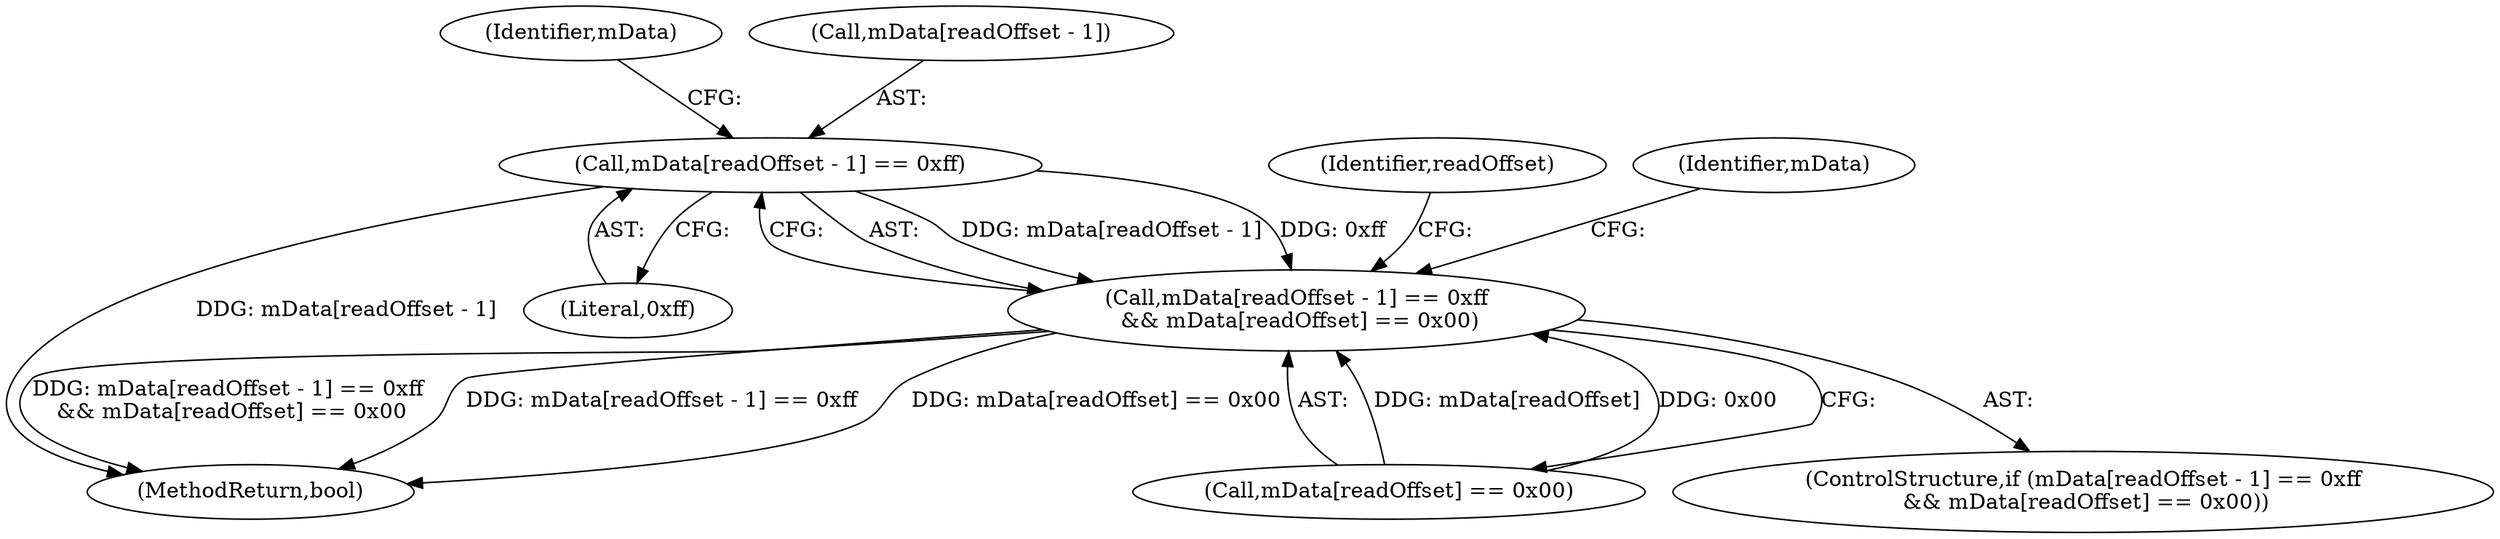 digraph "0_Android_6f1d990ce0f116a205f467d9eb2082795e33872b@API" {
"1000267" [label="(Call,mData[readOffset - 1] == 0xff)"];
"1000266" [label="(Call,mData[readOffset - 1] == 0xff\n && mData[readOffset] == 0x00)"];
"1000265" [label="(ControlStructure,if (mData[readOffset - 1] == 0xff\n && mData[readOffset] == 0x00))"];
"1000281" [label="(Identifier,readOffset)"];
"1000273" [label="(Literal,0xff)"];
"1000266" [label="(Call,mData[readOffset - 1] == 0xff\n && mData[readOffset] == 0x00)"];
"1000359" [label="(MethodReturn,bool)"];
"1000276" [label="(Identifier,mData)"];
"1000288" [label="(Identifier,mData)"];
"1000267" [label="(Call,mData[readOffset - 1] == 0xff)"];
"1000268" [label="(Call,mData[readOffset - 1])"];
"1000274" [label="(Call,mData[readOffset] == 0x00)"];
"1000267" -> "1000266"  [label="AST: "];
"1000267" -> "1000273"  [label="CFG: "];
"1000268" -> "1000267"  [label="AST: "];
"1000273" -> "1000267"  [label="AST: "];
"1000276" -> "1000267"  [label="CFG: "];
"1000266" -> "1000267"  [label="CFG: "];
"1000267" -> "1000359"  [label="DDG: mData[readOffset - 1]"];
"1000267" -> "1000266"  [label="DDG: mData[readOffset - 1]"];
"1000267" -> "1000266"  [label="DDG: 0xff"];
"1000266" -> "1000265"  [label="AST: "];
"1000266" -> "1000274"  [label="CFG: "];
"1000274" -> "1000266"  [label="AST: "];
"1000281" -> "1000266"  [label="CFG: "];
"1000288" -> "1000266"  [label="CFG: "];
"1000266" -> "1000359"  [label="DDG: mData[readOffset - 1] == 0xff"];
"1000266" -> "1000359"  [label="DDG: mData[readOffset] == 0x00"];
"1000266" -> "1000359"  [label="DDG: mData[readOffset - 1] == 0xff\n && mData[readOffset] == 0x00"];
"1000274" -> "1000266"  [label="DDG: mData[readOffset]"];
"1000274" -> "1000266"  [label="DDG: 0x00"];
}
